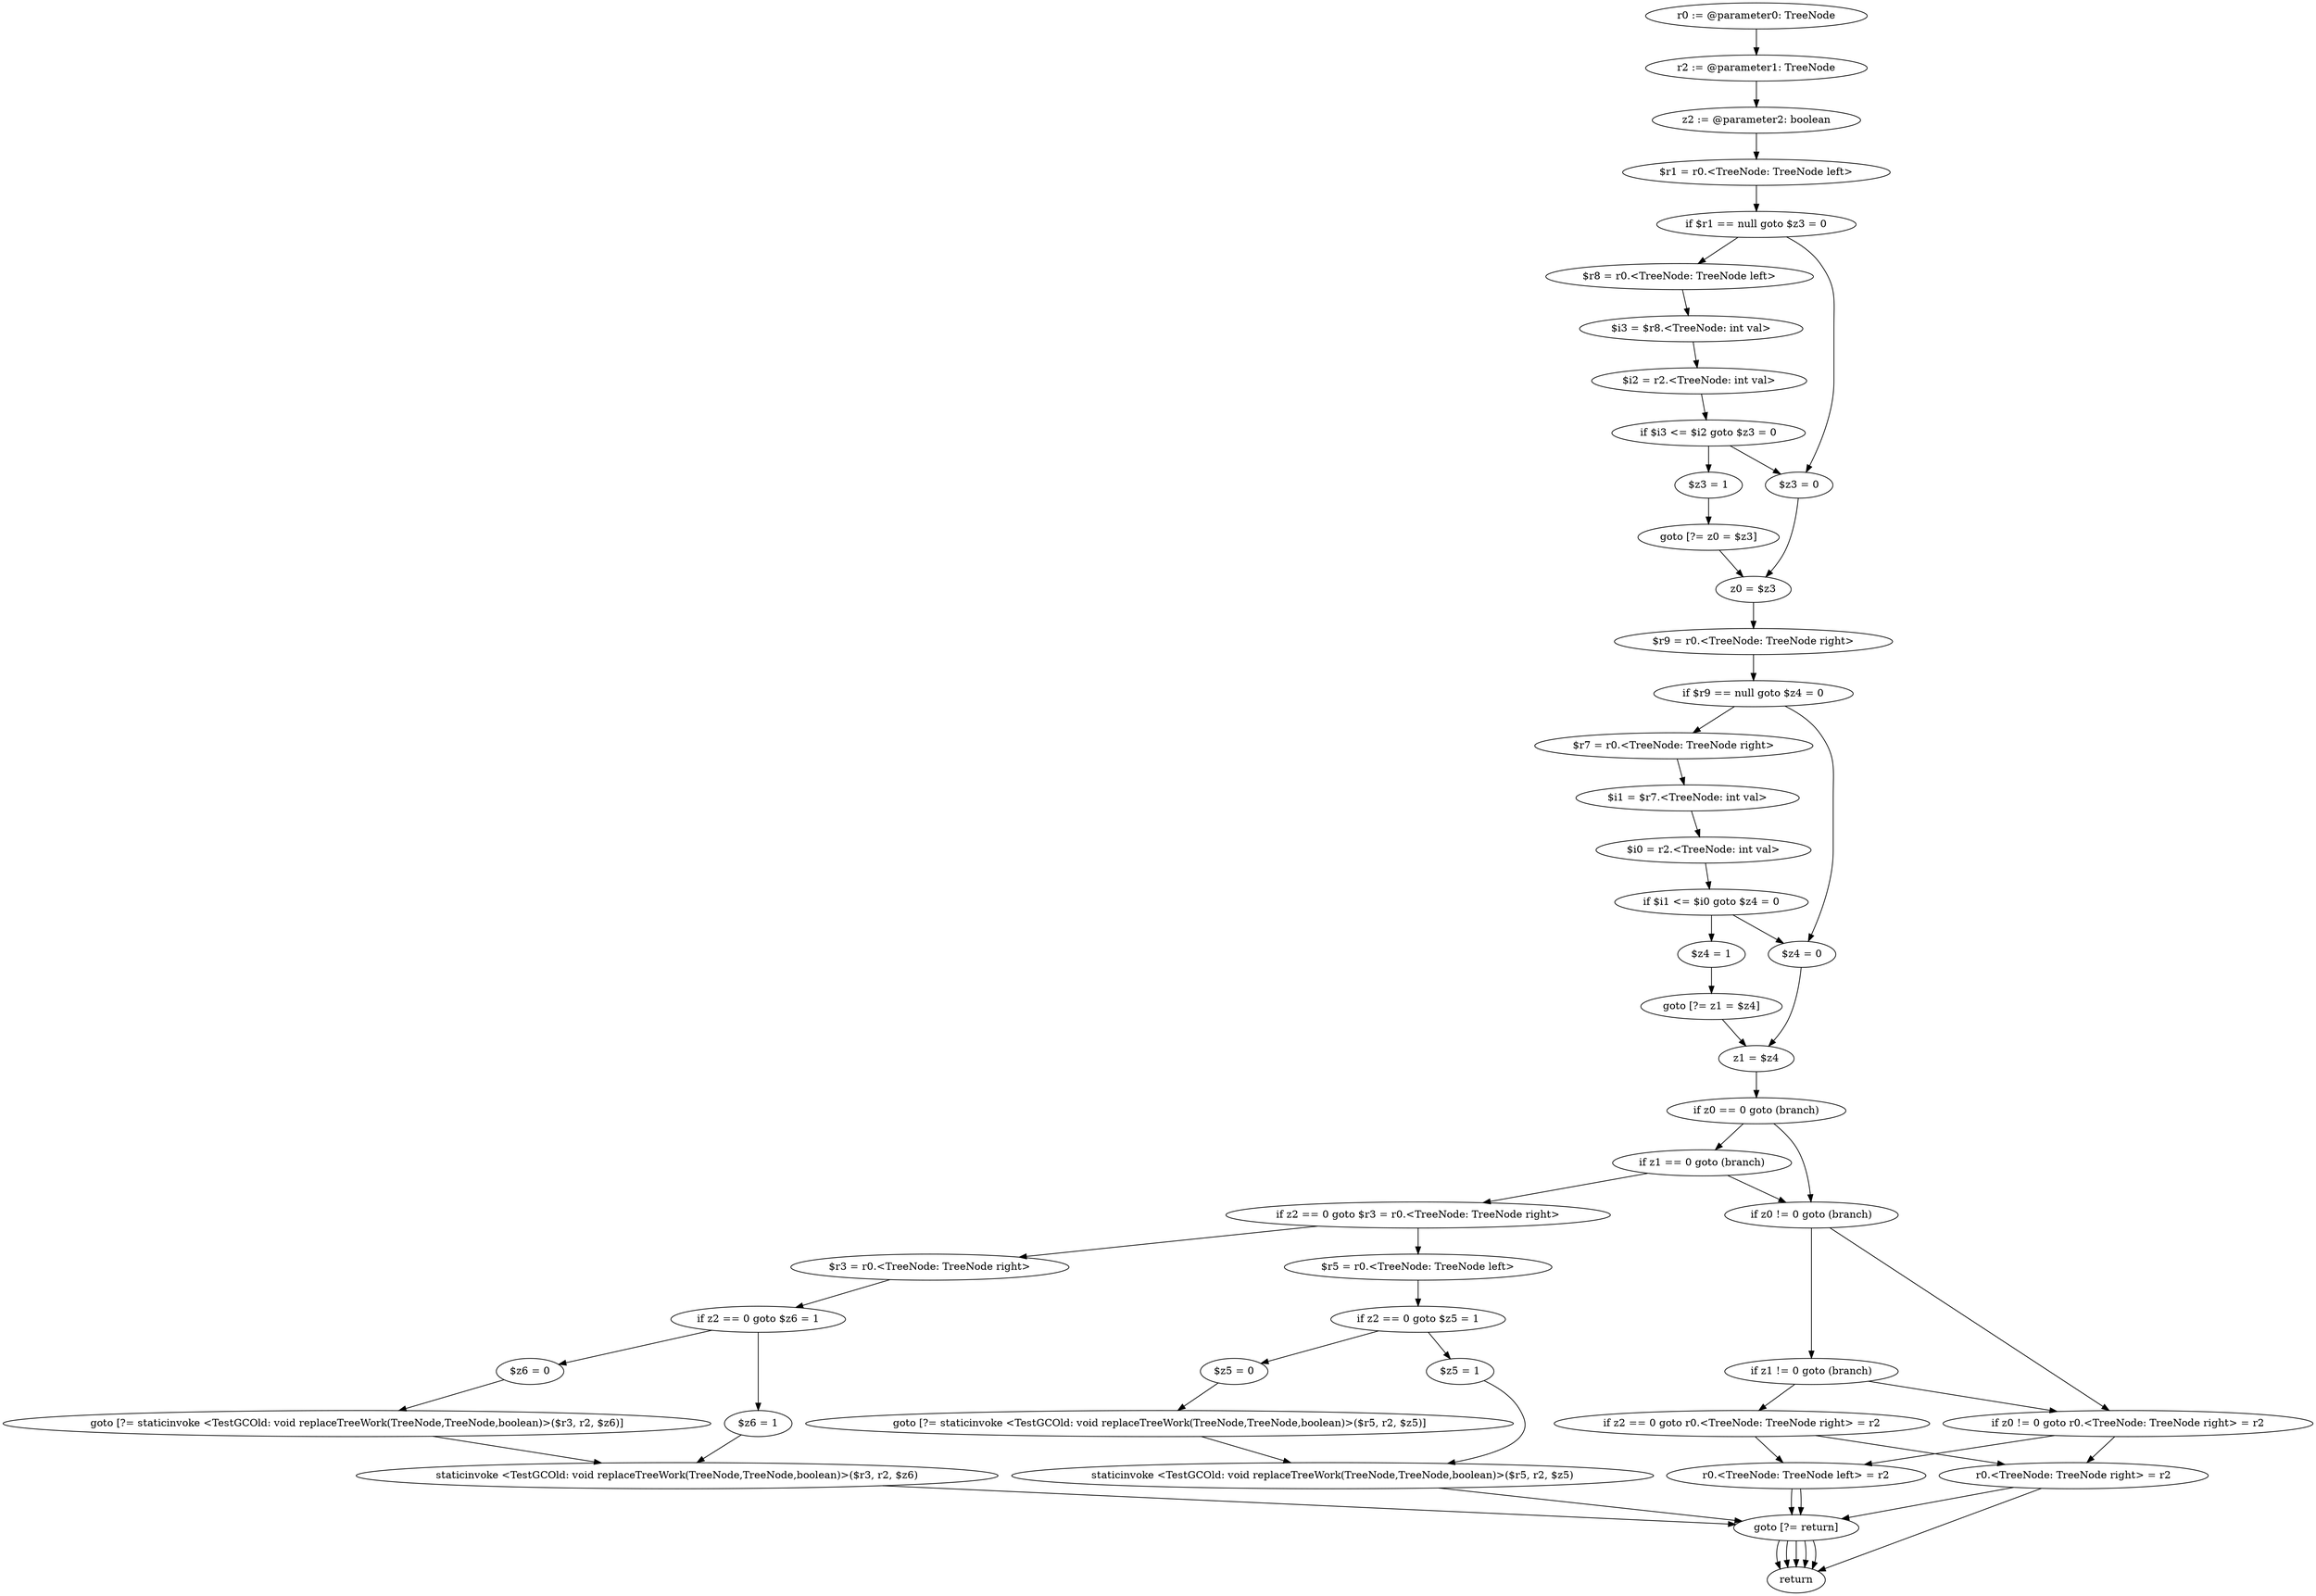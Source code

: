 digraph "unitGraph" {
    "r0 := @parameter0: TreeNode"
    "r2 := @parameter1: TreeNode"
    "z2 := @parameter2: boolean"
    "$r1 = r0.<TreeNode: TreeNode left>"
    "if $r1 == null goto $z3 = 0"
    "$r8 = r0.<TreeNode: TreeNode left>"
    "$i3 = $r8.<TreeNode: int val>"
    "$i2 = r2.<TreeNode: int val>"
    "if $i3 <= $i2 goto $z3 = 0"
    "$z3 = 1"
    "goto [?= z0 = $z3]"
    "$z3 = 0"
    "z0 = $z3"
    "$r9 = r0.<TreeNode: TreeNode right>"
    "if $r9 == null goto $z4 = 0"
    "$r7 = r0.<TreeNode: TreeNode right>"
    "$i1 = $r7.<TreeNode: int val>"
    "$i0 = r2.<TreeNode: int val>"
    "if $i1 <= $i0 goto $z4 = 0"
    "$z4 = 1"
    "goto [?= z1 = $z4]"
    "$z4 = 0"
    "z1 = $z4"
    "if z0 == 0 goto (branch)"
    "if z1 == 0 goto (branch)"
    "if z2 == 0 goto $r3 = r0.<TreeNode: TreeNode right>"
    "$r5 = r0.<TreeNode: TreeNode left>"
    "if z2 == 0 goto $z5 = 1"
    "$z5 = 0"
    "goto [?= staticinvoke <TestGCOld: void replaceTreeWork(TreeNode,TreeNode,boolean)>($r5, r2, $z5)]"
    "$z5 = 1"
    "staticinvoke <TestGCOld: void replaceTreeWork(TreeNode,TreeNode,boolean)>($r5, r2, $z5)"
    "goto [?= return]"
    "$r3 = r0.<TreeNode: TreeNode right>"
    "if z2 == 0 goto $z6 = 1"
    "$z6 = 0"
    "goto [?= staticinvoke <TestGCOld: void replaceTreeWork(TreeNode,TreeNode,boolean)>($r3, r2, $z6)]"
    "$z6 = 1"
    "staticinvoke <TestGCOld: void replaceTreeWork(TreeNode,TreeNode,boolean)>($r3, r2, $z6)"
    "if z0 != 0 goto (branch)"
    "if z1 != 0 goto (branch)"
    "if z2 == 0 goto r0.<TreeNode: TreeNode right> = r2"
    "r0.<TreeNode: TreeNode left> = r2"
    "r0.<TreeNode: TreeNode right> = r2"
    "if z0 != 0 goto r0.<TreeNode: TreeNode right> = r2"
    "return"
    "r0 := @parameter0: TreeNode"->"r2 := @parameter1: TreeNode";
    "r2 := @parameter1: TreeNode"->"z2 := @parameter2: boolean";
    "z2 := @parameter2: boolean"->"$r1 = r0.<TreeNode: TreeNode left>";
    "$r1 = r0.<TreeNode: TreeNode left>"->"if $r1 == null goto $z3 = 0";
    "if $r1 == null goto $z3 = 0"->"$r8 = r0.<TreeNode: TreeNode left>";
    "if $r1 == null goto $z3 = 0"->"$z3 = 0";
    "$r8 = r0.<TreeNode: TreeNode left>"->"$i3 = $r8.<TreeNode: int val>";
    "$i3 = $r8.<TreeNode: int val>"->"$i2 = r2.<TreeNode: int val>";
    "$i2 = r2.<TreeNode: int val>"->"if $i3 <= $i2 goto $z3 = 0";
    "if $i3 <= $i2 goto $z3 = 0"->"$z3 = 1";
    "if $i3 <= $i2 goto $z3 = 0"->"$z3 = 0";
    "$z3 = 1"->"goto [?= z0 = $z3]";
    "goto [?= z0 = $z3]"->"z0 = $z3";
    "$z3 = 0"->"z0 = $z3";
    "z0 = $z3"->"$r9 = r0.<TreeNode: TreeNode right>";
    "$r9 = r0.<TreeNode: TreeNode right>"->"if $r9 == null goto $z4 = 0";
    "if $r9 == null goto $z4 = 0"->"$r7 = r0.<TreeNode: TreeNode right>";
    "if $r9 == null goto $z4 = 0"->"$z4 = 0";
    "$r7 = r0.<TreeNode: TreeNode right>"->"$i1 = $r7.<TreeNode: int val>";
    "$i1 = $r7.<TreeNode: int val>"->"$i0 = r2.<TreeNode: int val>";
    "$i0 = r2.<TreeNode: int val>"->"if $i1 <= $i0 goto $z4 = 0";
    "if $i1 <= $i0 goto $z4 = 0"->"$z4 = 1";
    "if $i1 <= $i0 goto $z4 = 0"->"$z4 = 0";
    "$z4 = 1"->"goto [?= z1 = $z4]";
    "goto [?= z1 = $z4]"->"z1 = $z4";
    "$z4 = 0"->"z1 = $z4";
    "z1 = $z4"->"if z0 == 0 goto (branch)";
    "if z0 == 0 goto (branch)"->"if z1 == 0 goto (branch)";
    "if z0 == 0 goto (branch)"->"if z0 != 0 goto (branch)";
    "if z1 == 0 goto (branch)"->"if z2 == 0 goto $r3 = r0.<TreeNode: TreeNode right>";
    "if z1 == 0 goto (branch)"->"if z0 != 0 goto (branch)";
    "if z2 == 0 goto $r3 = r0.<TreeNode: TreeNode right>"->"$r5 = r0.<TreeNode: TreeNode left>";
    "if z2 == 0 goto $r3 = r0.<TreeNode: TreeNode right>"->"$r3 = r0.<TreeNode: TreeNode right>";
    "$r5 = r0.<TreeNode: TreeNode left>"->"if z2 == 0 goto $z5 = 1";
    "if z2 == 0 goto $z5 = 1"->"$z5 = 0";
    "if z2 == 0 goto $z5 = 1"->"$z5 = 1";
    "$z5 = 0"->"goto [?= staticinvoke <TestGCOld: void replaceTreeWork(TreeNode,TreeNode,boolean)>($r5, r2, $z5)]";
    "goto [?= staticinvoke <TestGCOld: void replaceTreeWork(TreeNode,TreeNode,boolean)>($r5, r2, $z5)]"->"staticinvoke <TestGCOld: void replaceTreeWork(TreeNode,TreeNode,boolean)>($r5, r2, $z5)";
    "$z5 = 1"->"staticinvoke <TestGCOld: void replaceTreeWork(TreeNode,TreeNode,boolean)>($r5, r2, $z5)";
    "staticinvoke <TestGCOld: void replaceTreeWork(TreeNode,TreeNode,boolean)>($r5, r2, $z5)"->"goto [?= return]";
    "goto [?= return]"->"return";
    "$r3 = r0.<TreeNode: TreeNode right>"->"if z2 == 0 goto $z6 = 1";
    "if z2 == 0 goto $z6 = 1"->"$z6 = 0";
    "if z2 == 0 goto $z6 = 1"->"$z6 = 1";
    "$z6 = 0"->"goto [?= staticinvoke <TestGCOld: void replaceTreeWork(TreeNode,TreeNode,boolean)>($r3, r2, $z6)]";
    "goto [?= staticinvoke <TestGCOld: void replaceTreeWork(TreeNode,TreeNode,boolean)>($r3, r2, $z6)]"->"staticinvoke <TestGCOld: void replaceTreeWork(TreeNode,TreeNode,boolean)>($r3, r2, $z6)";
    "$z6 = 1"->"staticinvoke <TestGCOld: void replaceTreeWork(TreeNode,TreeNode,boolean)>($r3, r2, $z6)";
    "staticinvoke <TestGCOld: void replaceTreeWork(TreeNode,TreeNode,boolean)>($r3, r2, $z6)"->"goto [?= return]";
    "goto [?= return]"->"return";
    "if z0 != 0 goto (branch)"->"if z1 != 0 goto (branch)";
    "if z0 != 0 goto (branch)"->"if z0 != 0 goto r0.<TreeNode: TreeNode right> = r2";
    "if z1 != 0 goto (branch)"->"if z2 == 0 goto r0.<TreeNode: TreeNode right> = r2";
    "if z1 != 0 goto (branch)"->"if z0 != 0 goto r0.<TreeNode: TreeNode right> = r2";
    "if z2 == 0 goto r0.<TreeNode: TreeNode right> = r2"->"r0.<TreeNode: TreeNode left> = r2";
    "if z2 == 0 goto r0.<TreeNode: TreeNode right> = r2"->"r0.<TreeNode: TreeNode right> = r2";
    "r0.<TreeNode: TreeNode left> = r2"->"goto [?= return]";
    "goto [?= return]"->"return";
    "r0.<TreeNode: TreeNode right> = r2"->"goto [?= return]";
    "goto [?= return]"->"return";
    "if z0 != 0 goto r0.<TreeNode: TreeNode right> = r2"->"r0.<TreeNode: TreeNode left> = r2";
    "if z0 != 0 goto r0.<TreeNode: TreeNode right> = r2"->"r0.<TreeNode: TreeNode right> = r2";
    "r0.<TreeNode: TreeNode left> = r2"->"goto [?= return]";
    "goto [?= return]"->"return";
    "r0.<TreeNode: TreeNode right> = r2"->"return";
}
